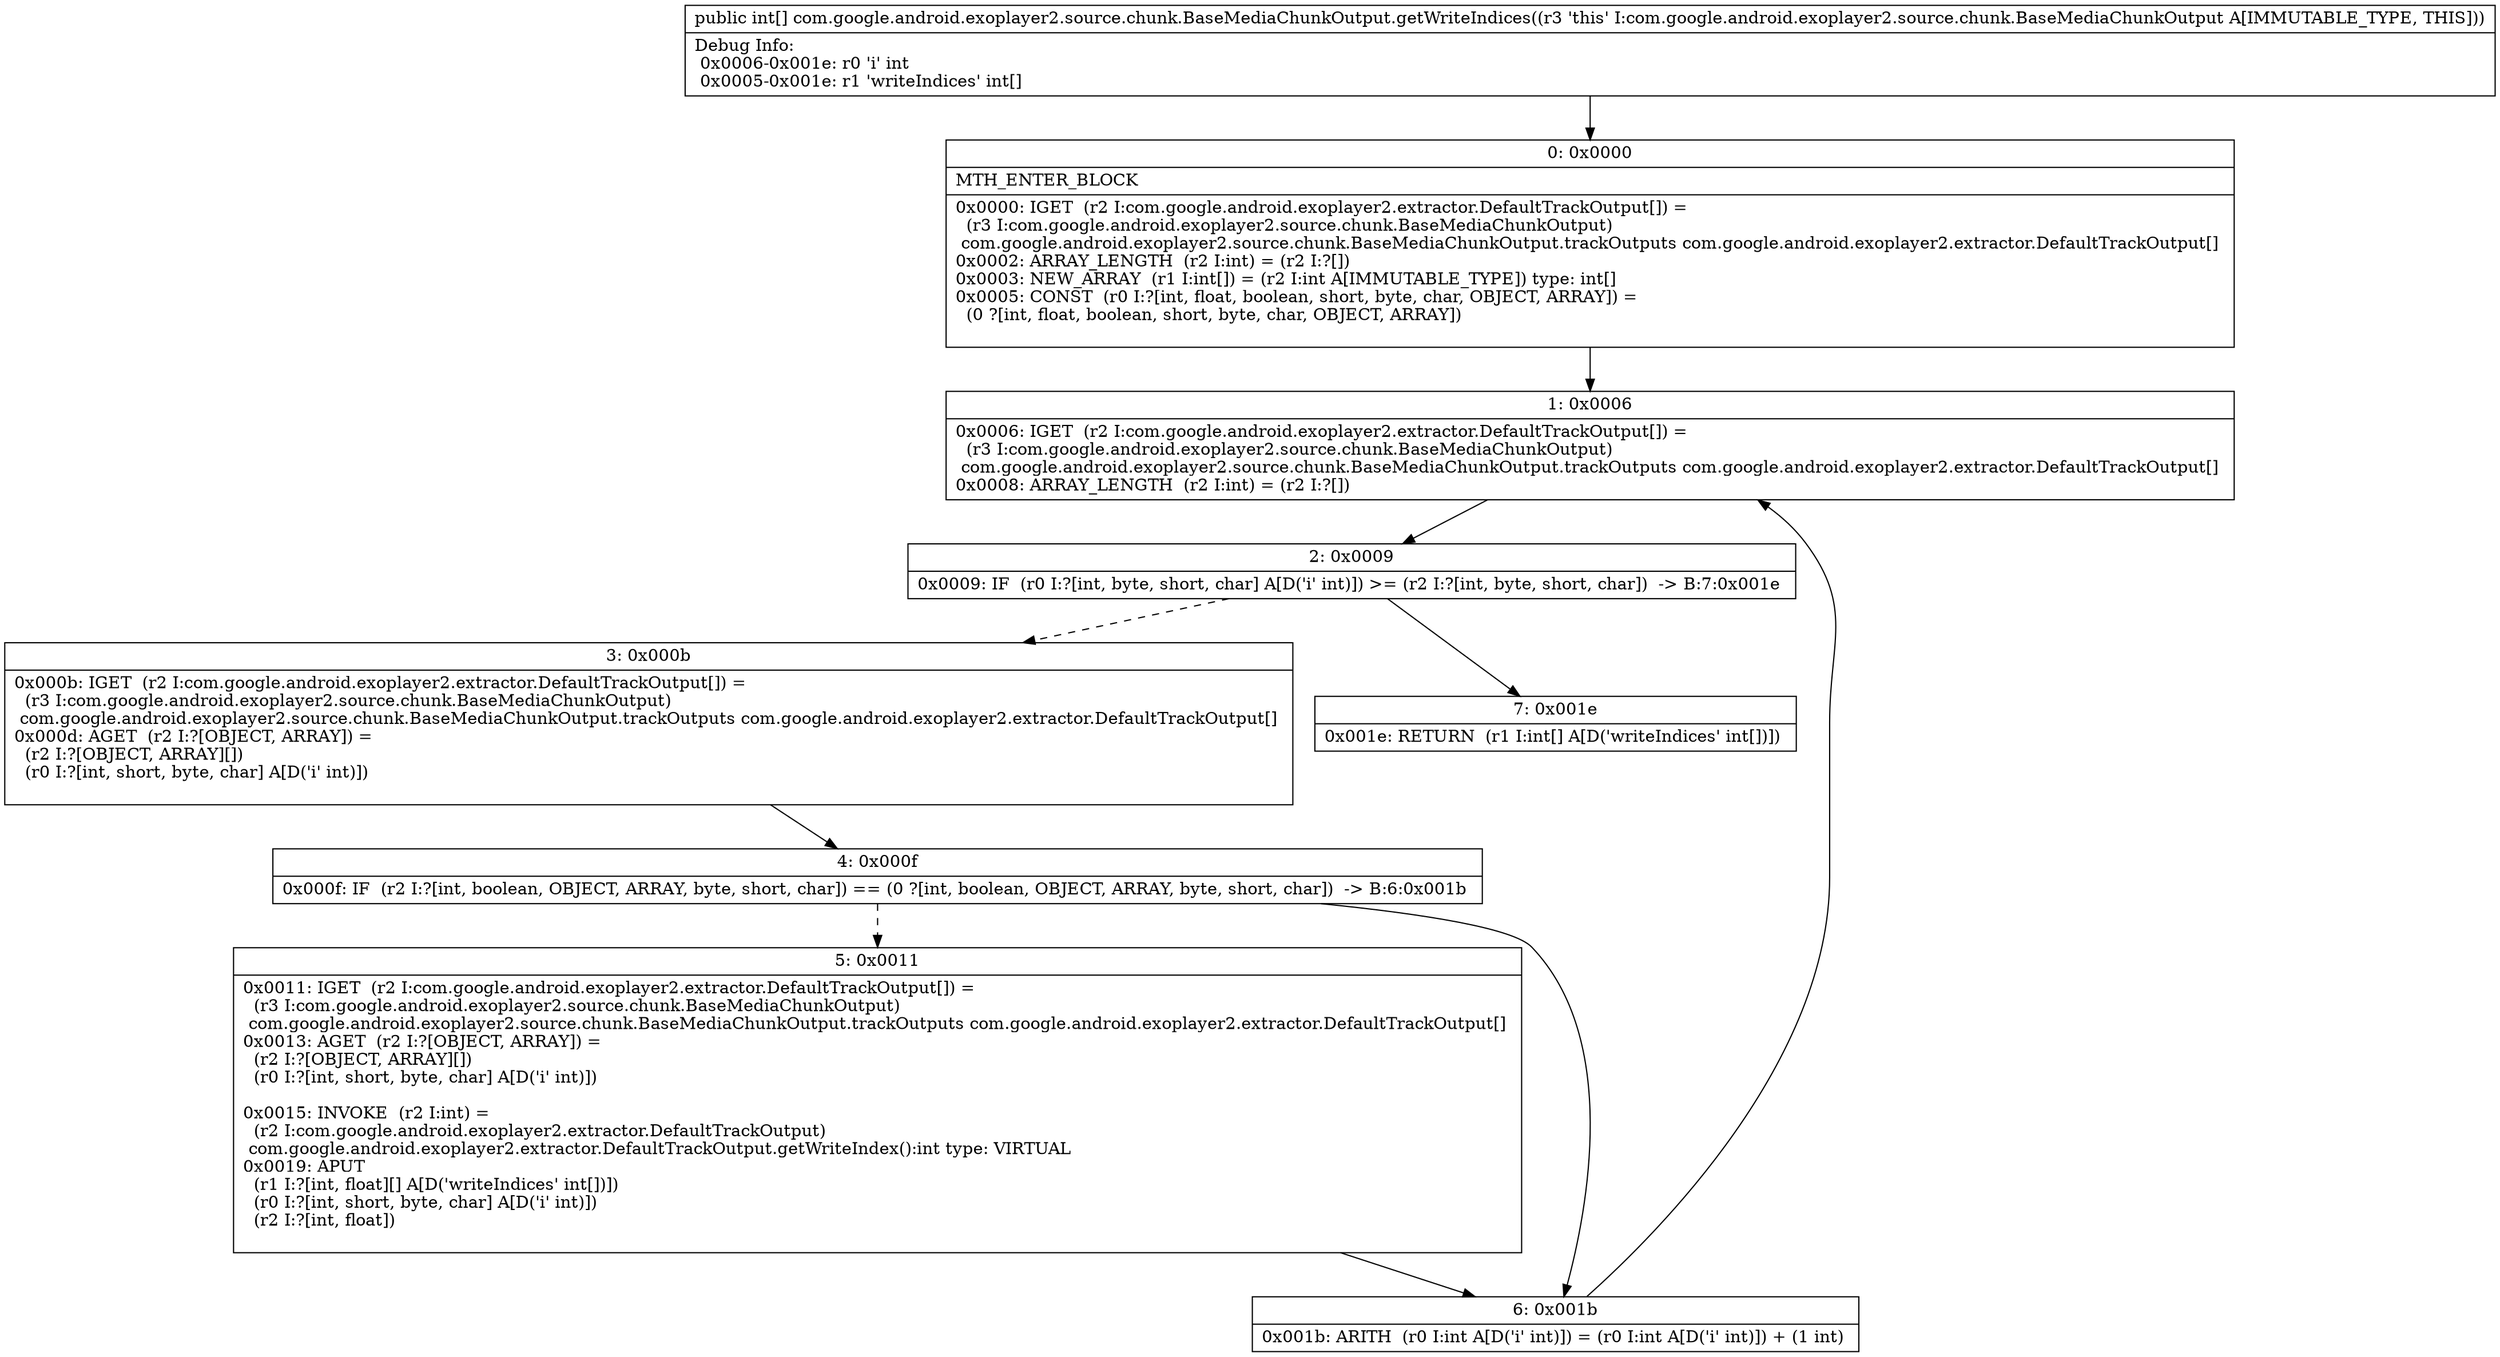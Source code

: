 digraph "CFG forcom.google.android.exoplayer2.source.chunk.BaseMediaChunkOutput.getWriteIndices()[I" {
Node_0 [shape=record,label="{0\:\ 0x0000|MTH_ENTER_BLOCK\l|0x0000: IGET  (r2 I:com.google.android.exoplayer2.extractor.DefaultTrackOutput[]) = \l  (r3 I:com.google.android.exoplayer2.source.chunk.BaseMediaChunkOutput)\l com.google.android.exoplayer2.source.chunk.BaseMediaChunkOutput.trackOutputs com.google.android.exoplayer2.extractor.DefaultTrackOutput[] \l0x0002: ARRAY_LENGTH  (r2 I:int) = (r2 I:?[]) \l0x0003: NEW_ARRAY  (r1 I:int[]) = (r2 I:int A[IMMUTABLE_TYPE]) type: int[] \l0x0005: CONST  (r0 I:?[int, float, boolean, short, byte, char, OBJECT, ARRAY]) = \l  (0 ?[int, float, boolean, short, byte, char, OBJECT, ARRAY])\l \l}"];
Node_1 [shape=record,label="{1\:\ 0x0006|0x0006: IGET  (r2 I:com.google.android.exoplayer2.extractor.DefaultTrackOutput[]) = \l  (r3 I:com.google.android.exoplayer2.source.chunk.BaseMediaChunkOutput)\l com.google.android.exoplayer2.source.chunk.BaseMediaChunkOutput.trackOutputs com.google.android.exoplayer2.extractor.DefaultTrackOutput[] \l0x0008: ARRAY_LENGTH  (r2 I:int) = (r2 I:?[]) \l}"];
Node_2 [shape=record,label="{2\:\ 0x0009|0x0009: IF  (r0 I:?[int, byte, short, char] A[D('i' int)]) \>= (r2 I:?[int, byte, short, char])  \-\> B:7:0x001e \l}"];
Node_3 [shape=record,label="{3\:\ 0x000b|0x000b: IGET  (r2 I:com.google.android.exoplayer2.extractor.DefaultTrackOutput[]) = \l  (r3 I:com.google.android.exoplayer2.source.chunk.BaseMediaChunkOutput)\l com.google.android.exoplayer2.source.chunk.BaseMediaChunkOutput.trackOutputs com.google.android.exoplayer2.extractor.DefaultTrackOutput[] \l0x000d: AGET  (r2 I:?[OBJECT, ARRAY]) = \l  (r2 I:?[OBJECT, ARRAY][])\l  (r0 I:?[int, short, byte, char] A[D('i' int)])\l \l}"];
Node_4 [shape=record,label="{4\:\ 0x000f|0x000f: IF  (r2 I:?[int, boolean, OBJECT, ARRAY, byte, short, char]) == (0 ?[int, boolean, OBJECT, ARRAY, byte, short, char])  \-\> B:6:0x001b \l}"];
Node_5 [shape=record,label="{5\:\ 0x0011|0x0011: IGET  (r2 I:com.google.android.exoplayer2.extractor.DefaultTrackOutput[]) = \l  (r3 I:com.google.android.exoplayer2.source.chunk.BaseMediaChunkOutput)\l com.google.android.exoplayer2.source.chunk.BaseMediaChunkOutput.trackOutputs com.google.android.exoplayer2.extractor.DefaultTrackOutput[] \l0x0013: AGET  (r2 I:?[OBJECT, ARRAY]) = \l  (r2 I:?[OBJECT, ARRAY][])\l  (r0 I:?[int, short, byte, char] A[D('i' int)])\l \l0x0015: INVOKE  (r2 I:int) = \l  (r2 I:com.google.android.exoplayer2.extractor.DefaultTrackOutput)\l com.google.android.exoplayer2.extractor.DefaultTrackOutput.getWriteIndex():int type: VIRTUAL \l0x0019: APUT  \l  (r1 I:?[int, float][] A[D('writeIndices' int[])])\l  (r0 I:?[int, short, byte, char] A[D('i' int)])\l  (r2 I:?[int, float])\l \l}"];
Node_6 [shape=record,label="{6\:\ 0x001b|0x001b: ARITH  (r0 I:int A[D('i' int)]) = (r0 I:int A[D('i' int)]) + (1 int) \l}"];
Node_7 [shape=record,label="{7\:\ 0x001e|0x001e: RETURN  (r1 I:int[] A[D('writeIndices' int[])]) \l}"];
MethodNode[shape=record,label="{public int[] com.google.android.exoplayer2.source.chunk.BaseMediaChunkOutput.getWriteIndices((r3 'this' I:com.google.android.exoplayer2.source.chunk.BaseMediaChunkOutput A[IMMUTABLE_TYPE, THIS]))  | Debug Info:\l  0x0006\-0x001e: r0 'i' int\l  0x0005\-0x001e: r1 'writeIndices' int[]\l}"];
MethodNode -> Node_0;
Node_0 -> Node_1;
Node_1 -> Node_2;
Node_2 -> Node_3[style=dashed];
Node_2 -> Node_7;
Node_3 -> Node_4;
Node_4 -> Node_5[style=dashed];
Node_4 -> Node_6;
Node_5 -> Node_6;
Node_6 -> Node_1;
}

